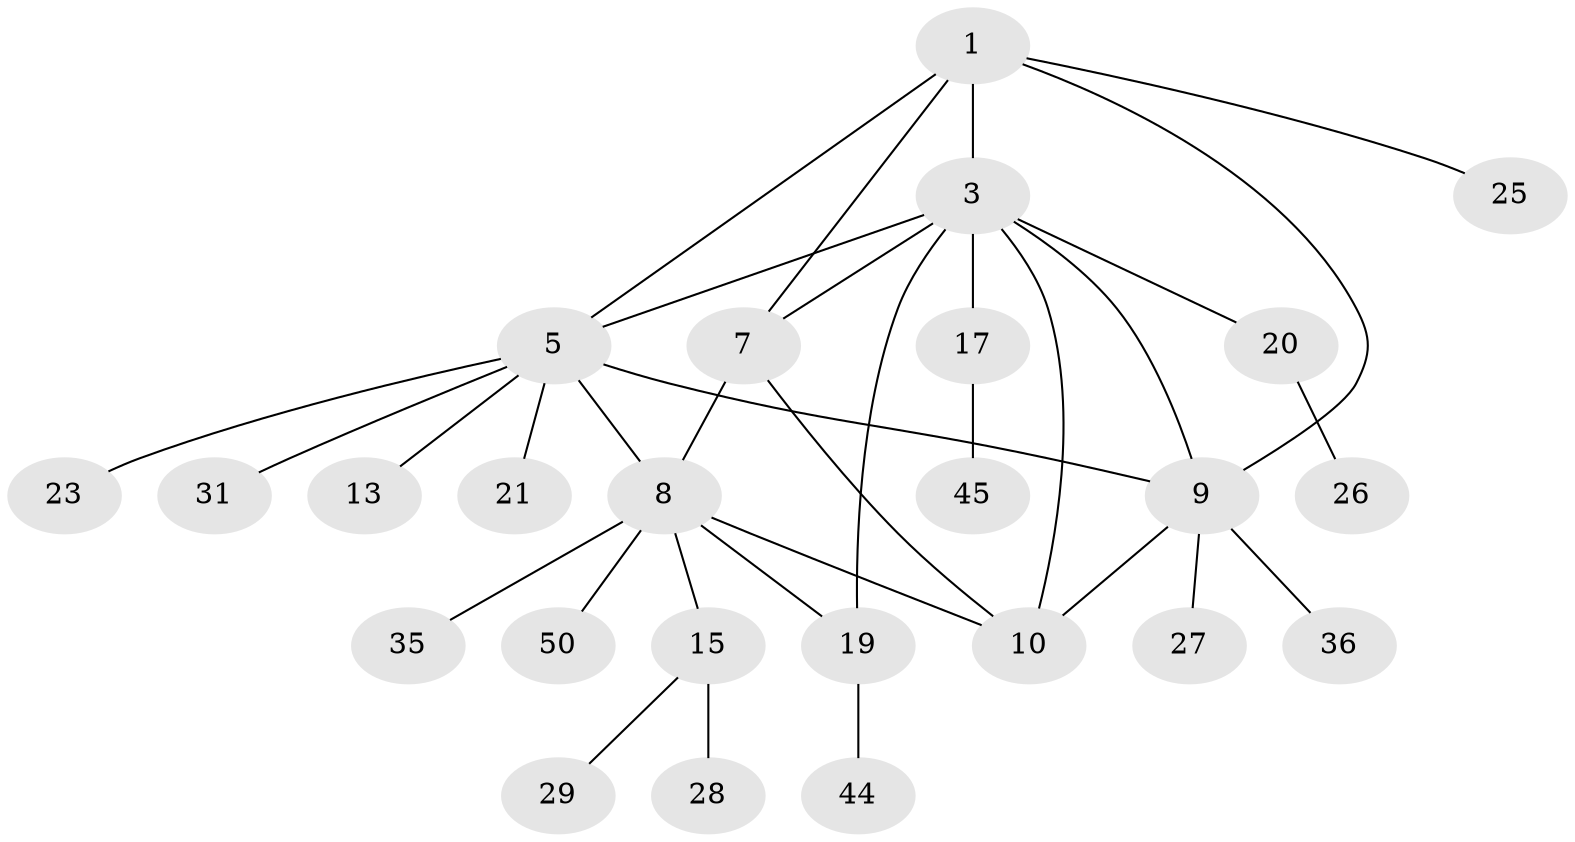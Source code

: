 // original degree distribution, {4: 0.06, 9: 0.02, 3: 0.08, 8: 0.02, 12: 0.02, 1: 0.66, 7: 0.02, 6: 0.04, 5: 0.02, 2: 0.06}
// Generated by graph-tools (version 1.1) at 2025/15/03/09/25 04:15:58]
// undirected, 25 vertices, 33 edges
graph export_dot {
graph [start="1"]
  node [color=gray90,style=filled];
  1 [super="+2"];
  3 [super="+4+11"];
  5 [super="+16+6+22+39+49"];
  7 [super="+14"];
  8;
  9;
  10 [super="+32"];
  13;
  15;
  17 [super="+18"];
  19;
  20 [super="+37+41"];
  21;
  23;
  25;
  26;
  27 [super="+42"];
  28;
  29;
  31;
  35;
  36;
  44;
  45;
  50;
  1 -- 5;
  1 -- 9;
  1 -- 25;
  1 -- 3;
  1 -- 7;
  3 -- 10;
  3 -- 5;
  3 -- 7;
  3 -- 9;
  3 -- 17;
  3 -- 19;
  3 -- 20;
  5 -- 8;
  5 -- 9;
  5 -- 13;
  5 -- 23;
  5 -- 31;
  5 -- 21;
  7 -- 8;
  7 -- 10;
  8 -- 10;
  8 -- 15;
  8 -- 19;
  8 -- 35;
  8 -- 50;
  9 -- 10;
  9 -- 27;
  9 -- 36;
  15 -- 28;
  15 -- 29;
  17 -- 45;
  19 -- 44;
  20 -- 26;
}
